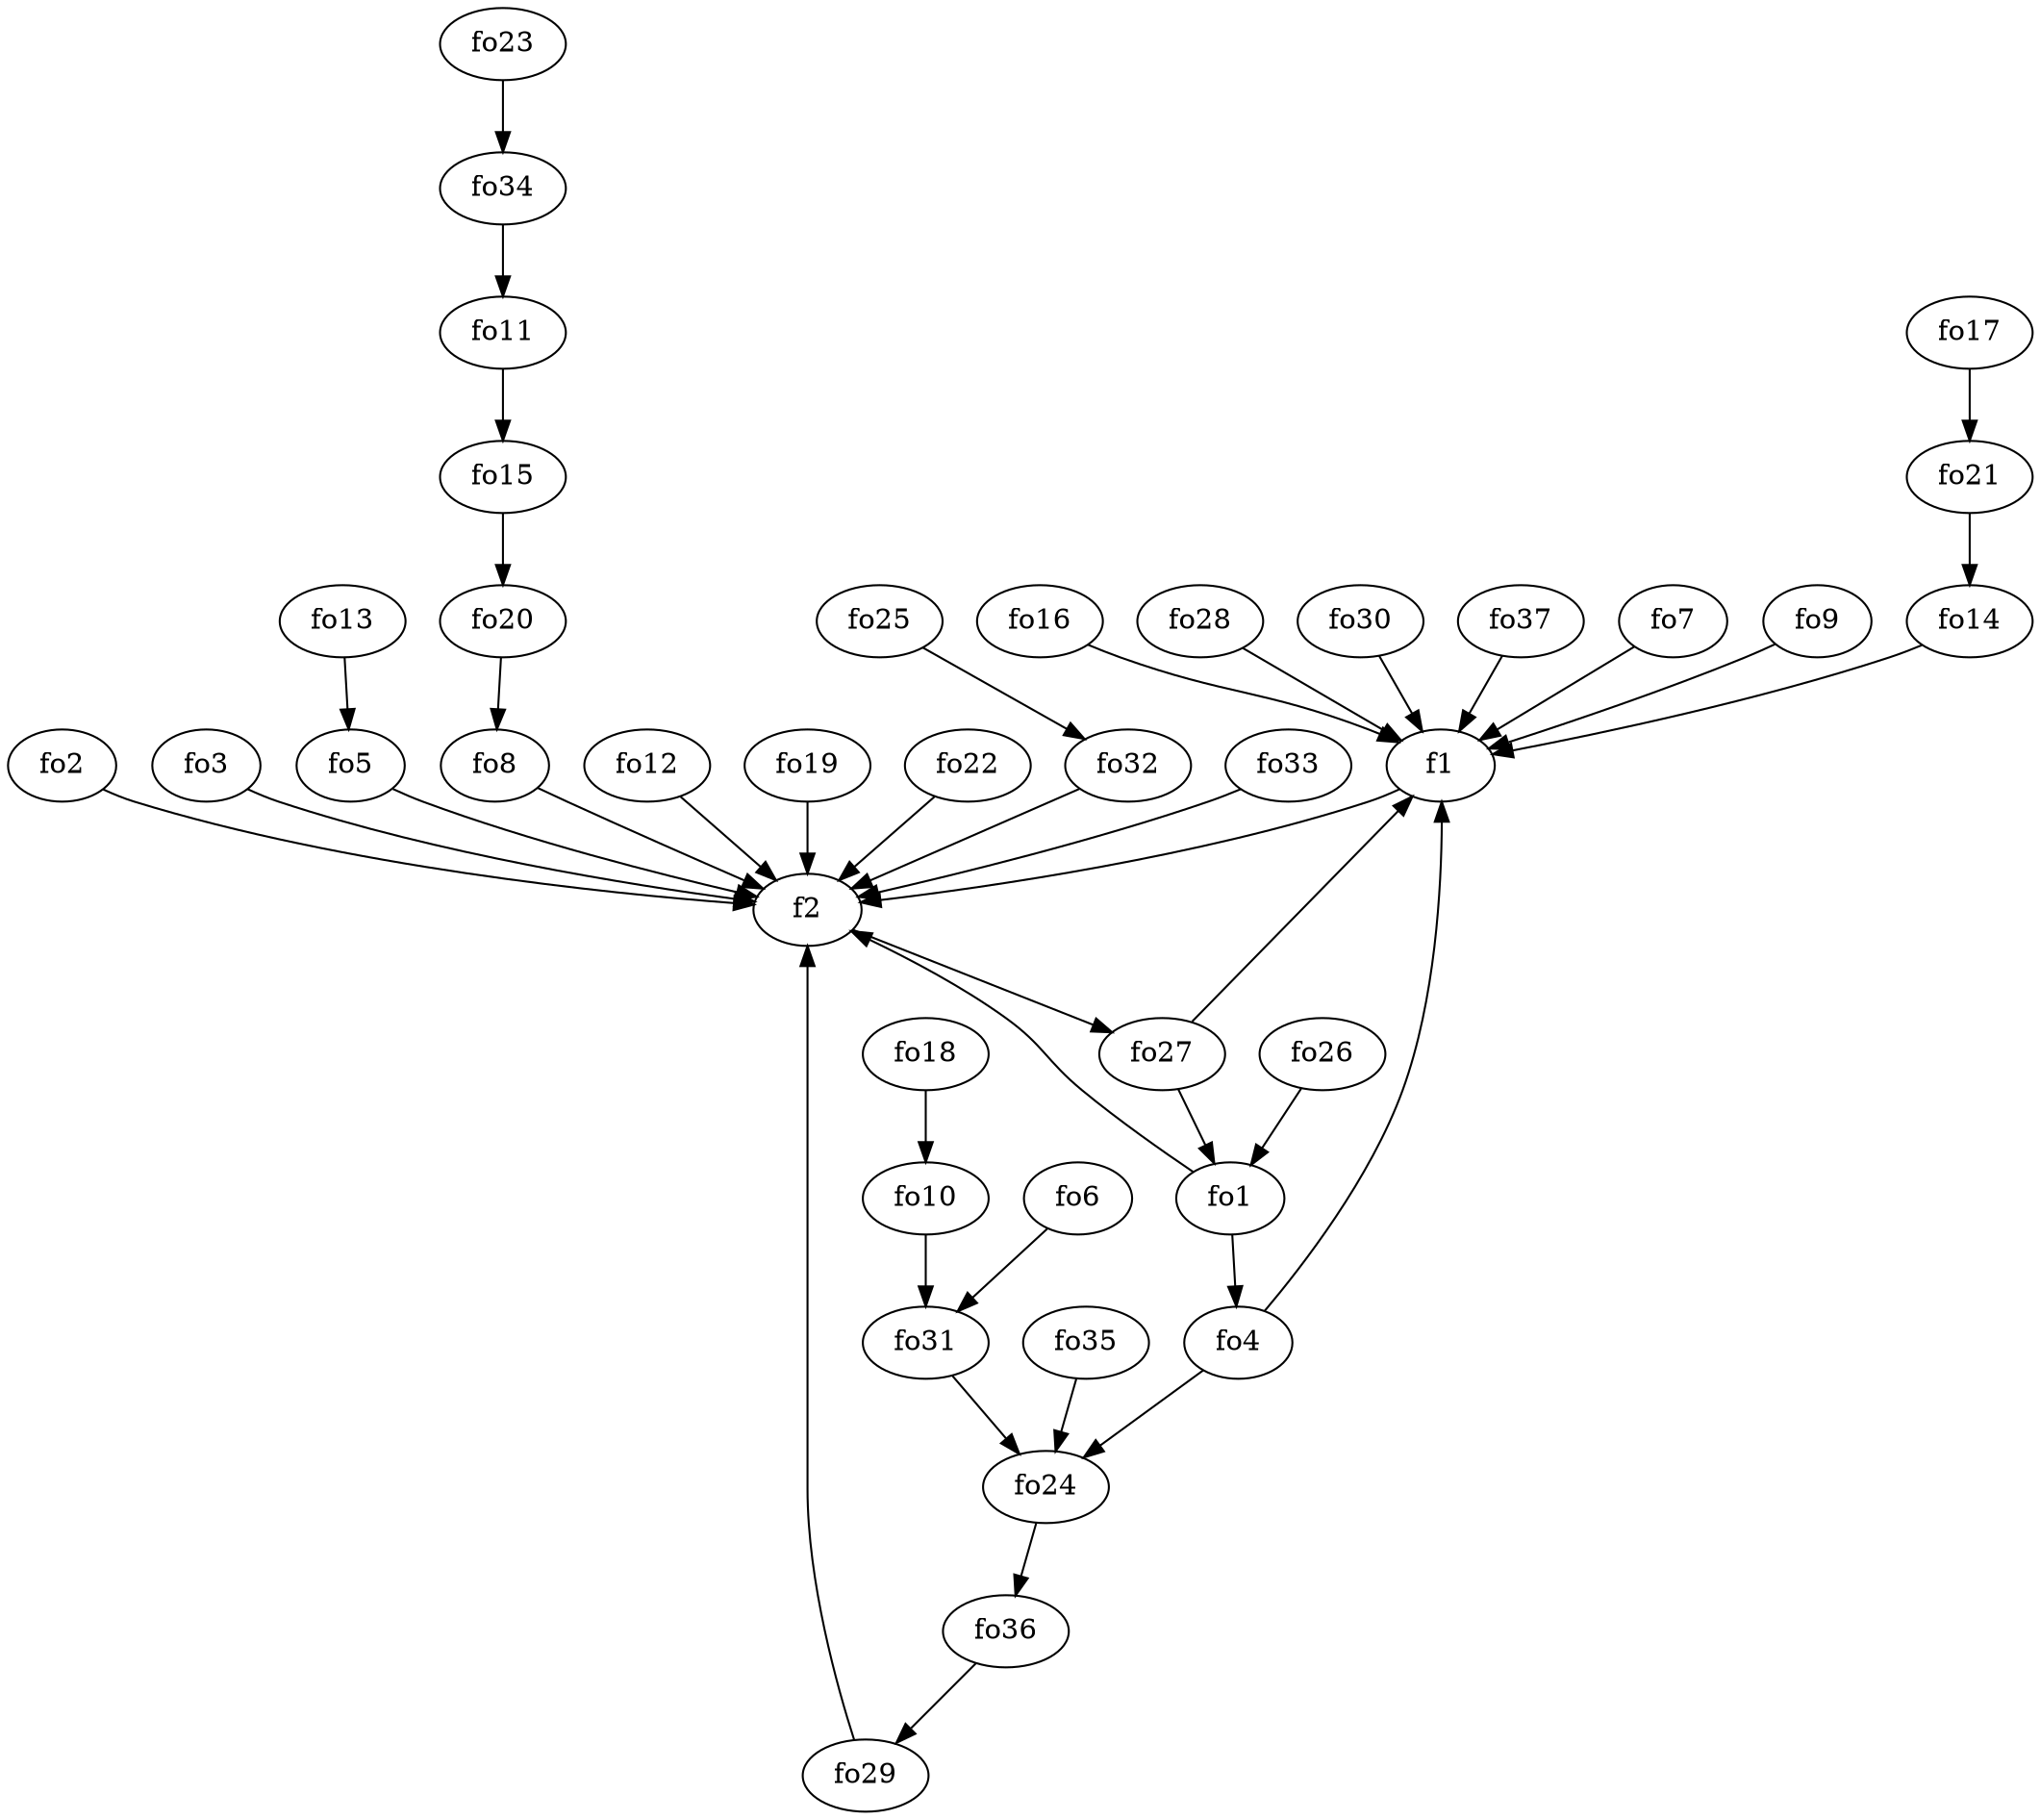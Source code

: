 strict digraph  {
f1;
f2;
fo1;
fo2;
fo3;
fo4;
fo5;
fo6;
fo7;
fo8;
fo9;
fo10;
fo11;
fo12;
fo13;
fo14;
fo15;
fo16;
fo17;
fo18;
fo19;
fo20;
fo21;
fo22;
fo23;
fo24;
fo25;
fo26;
fo27;
fo28;
fo29;
fo30;
fo31;
fo32;
fo33;
fo34;
fo35;
fo36;
fo37;
f1 -> f2  [weight=2];
f2 -> fo27  [weight=2];
fo1 -> fo4  [weight=2];
fo1 -> f2  [weight=2];
fo2 -> f2  [weight=2];
fo3 -> f2  [weight=2];
fo4 -> f1  [weight=2];
fo4 -> fo24  [weight=2];
fo5 -> f2  [weight=2];
fo6 -> fo31  [weight=2];
fo7 -> f1  [weight=2];
fo8 -> f2  [weight=2];
fo9 -> f1  [weight=2];
fo10 -> fo31  [weight=2];
fo11 -> fo15  [weight=2];
fo12 -> f2  [weight=2];
fo13 -> fo5  [weight=2];
fo14 -> f1  [weight=2];
fo15 -> fo20  [weight=2];
fo16 -> f1  [weight=2];
fo17 -> fo21  [weight=2];
fo18 -> fo10  [weight=2];
fo19 -> f2  [weight=2];
fo20 -> fo8  [weight=2];
fo21 -> fo14  [weight=2];
fo22 -> f2  [weight=2];
fo23 -> fo34  [weight=2];
fo24 -> fo36  [weight=2];
fo25 -> fo32  [weight=2];
fo26 -> fo1  [weight=2];
fo27 -> fo1  [weight=2];
fo27 -> f1  [weight=2];
fo28 -> f1  [weight=2];
fo29 -> f2  [weight=2];
fo30 -> f1  [weight=2];
fo31 -> fo24  [weight=2];
fo32 -> f2  [weight=2];
fo33 -> f2  [weight=2];
fo34 -> fo11  [weight=2];
fo35 -> fo24  [weight=2];
fo36 -> fo29  [weight=2];
fo37 -> f1  [weight=2];
}

